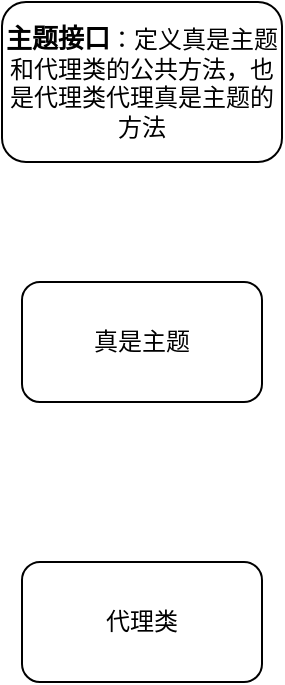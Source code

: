 <mxfile version="13.6.6" type="github">
  <diagram id="MNh6ozVm8EmuWn3l_voW" name="第 1 页">
    <mxGraphModel dx="1422" dy="772" grid="1" gridSize="10" guides="1" tooltips="1" connect="1" arrows="1" fold="1" page="1" pageScale="1" pageWidth="1169" pageHeight="1654" math="0" shadow="0">
      <root>
        <mxCell id="0" />
        <mxCell id="1" parent="0" />
        <mxCell id="rutc0M6_75axCSE-a2qx-1" value="&lt;b&gt;&lt;font style=&quot;font-size: 13px&quot;&gt;主题接口&lt;/font&gt;&lt;/b&gt;：定义真是主题和代理类的公共方法，也是代理类代理真是主题的方法" style="rounded=1;whiteSpace=wrap;html=1;" vertex="1" parent="1">
          <mxGeometry x="270" y="200" width="140" height="80" as="geometry" />
        </mxCell>
        <mxCell id="rutc0M6_75axCSE-a2qx-2" value="真是主题" style="rounded=1;whiteSpace=wrap;html=1;" vertex="1" parent="1">
          <mxGeometry x="280" y="340" width="120" height="60" as="geometry" />
        </mxCell>
        <mxCell id="rutc0M6_75axCSE-a2qx-3" value="代理类" style="rounded=1;whiteSpace=wrap;html=1;" vertex="1" parent="1">
          <mxGeometry x="280" y="480" width="120" height="60" as="geometry" />
        </mxCell>
      </root>
    </mxGraphModel>
  </diagram>
</mxfile>
